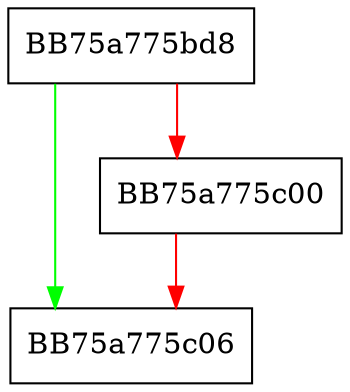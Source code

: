 digraph __acrt_RoUninitialize {
  node [shape="box"];
  graph [splines=ortho];
  BB75a775bd8 -> BB75a775c06 [color="green"];
  BB75a775bd8 -> BB75a775c00 [color="red"];
  BB75a775c00 -> BB75a775c06 [color="red"];
}